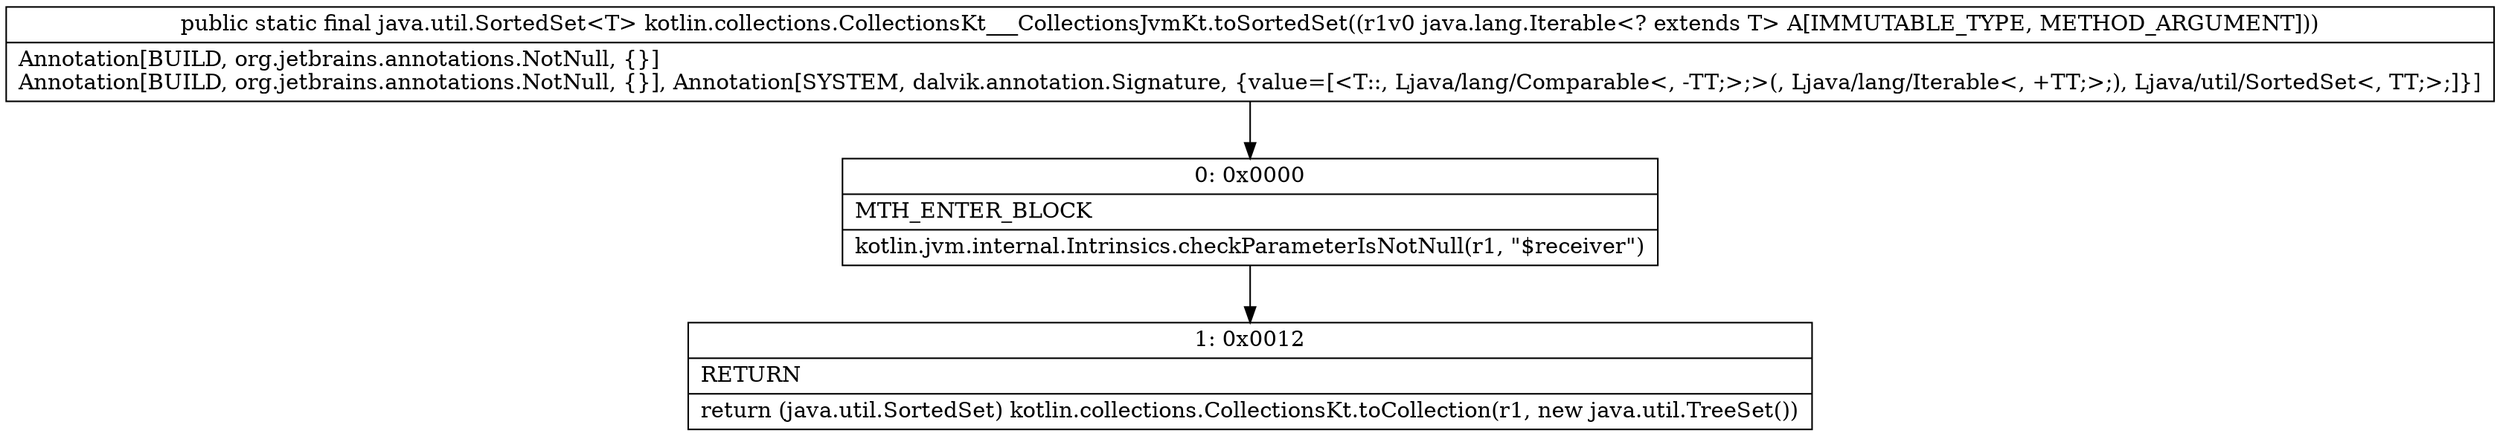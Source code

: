digraph "CFG forkotlin.collections.CollectionsKt___CollectionsJvmKt.toSortedSet(Ljava\/lang\/Iterable;)Ljava\/util\/SortedSet;" {
Node_0 [shape=record,label="{0\:\ 0x0000|MTH_ENTER_BLOCK\l|kotlin.jvm.internal.Intrinsics.checkParameterIsNotNull(r1, \"$receiver\")\l}"];
Node_1 [shape=record,label="{1\:\ 0x0012|RETURN\l|return (java.util.SortedSet) kotlin.collections.CollectionsKt.toCollection(r1, new java.util.TreeSet())\l}"];
MethodNode[shape=record,label="{public static final java.util.SortedSet\<T\> kotlin.collections.CollectionsKt___CollectionsJvmKt.toSortedSet((r1v0 java.lang.Iterable\<? extends T\> A[IMMUTABLE_TYPE, METHOD_ARGUMENT]))  | Annotation[BUILD, org.jetbrains.annotations.NotNull, \{\}]\lAnnotation[BUILD, org.jetbrains.annotations.NotNull, \{\}], Annotation[SYSTEM, dalvik.annotation.Signature, \{value=[\<T::, Ljava\/lang\/Comparable\<, \-TT;\>;\>(, Ljava\/lang\/Iterable\<, +TT;\>;), Ljava\/util\/SortedSet\<, TT;\>;]\}]\l}"];
MethodNode -> Node_0;
Node_0 -> Node_1;
}

